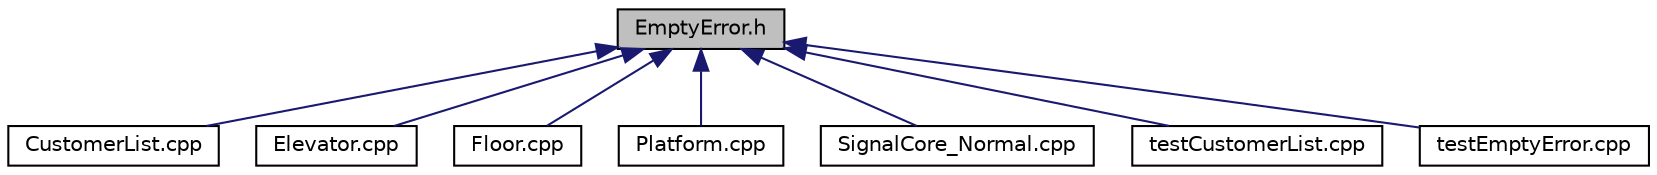 digraph "EmptyError.h"
{
  edge [fontname="Helvetica",fontsize="10",labelfontname="Helvetica",labelfontsize="10"];
  node [fontname="Helvetica",fontsize="10",shape=record];
  Node3 [label="EmptyError.h",height=0.2,width=0.4,color="black", fillcolor="grey75", style="filled", fontcolor="black"];
  Node3 -> Node4 [dir="back",color="midnightblue",fontsize="10",style="solid",fontname="Helvetica"];
  Node4 [label="CustomerList.cpp",height=0.2,width=0.4,color="black", fillcolor="white", style="filled",URL="$CustomerList_8cpp.html"];
  Node3 -> Node5 [dir="back",color="midnightblue",fontsize="10",style="solid",fontname="Helvetica"];
  Node5 [label="Elevator.cpp",height=0.2,width=0.4,color="black", fillcolor="white", style="filled",URL="$Elevator_8cpp.html"];
  Node3 -> Node6 [dir="back",color="midnightblue",fontsize="10",style="solid",fontname="Helvetica"];
  Node6 [label="Floor.cpp",height=0.2,width=0.4,color="black", fillcolor="white", style="filled",URL="$Floor_8cpp.html"];
  Node3 -> Node7 [dir="back",color="midnightblue",fontsize="10",style="solid",fontname="Helvetica"];
  Node7 [label="Platform.cpp",height=0.2,width=0.4,color="black", fillcolor="white", style="filled",URL="$Platform_8cpp.html"];
  Node3 -> Node8 [dir="back",color="midnightblue",fontsize="10",style="solid",fontname="Helvetica"];
  Node8 [label="SignalCore_Normal.cpp",height=0.2,width=0.4,color="black", fillcolor="white", style="filled",URL="$SignalCore__Normal_8cpp.html"];
  Node3 -> Node9 [dir="back",color="midnightblue",fontsize="10",style="solid",fontname="Helvetica"];
  Node9 [label="testCustomerList.cpp",height=0.2,width=0.4,color="black", fillcolor="white", style="filled",URL="$testCustomerList_8cpp.html"];
  Node3 -> Node10 [dir="back",color="midnightblue",fontsize="10",style="solid",fontname="Helvetica"];
  Node10 [label="testEmptyError.cpp",height=0.2,width=0.4,color="black", fillcolor="white", style="filled",URL="$testEmptyError_8cpp.html"];
}
